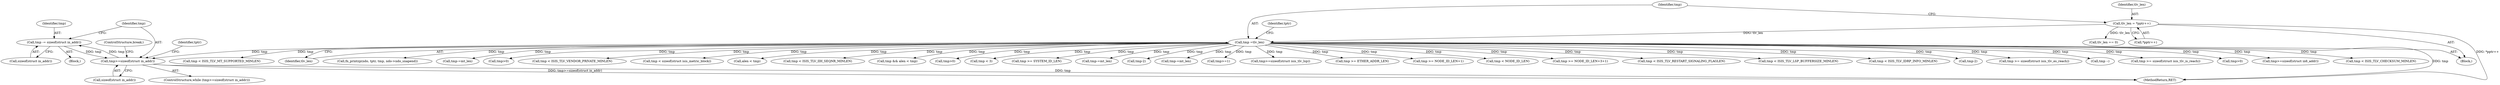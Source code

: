 digraph "0_tcpdump_3b32029db354cbc875127869d9b12a9addc75b50@API" {
"1002331" [label="(Call,tmp -= sizeof(struct in_addr))"];
"1002309" [label="(Call,tmp>=sizeof(struct in_addr))"];
"1001364" [label="(Call,tmp =tlv_len)"];
"1001359" [label="(Call,tlv_len = *pptr++)"];
"1002331" [label="(Call,tmp -= sizeof(struct in_addr))"];
"1002821" [label="(Call,tmp >= SYSTEM_ID_LEN)"];
"1002310" [label="(Identifier,tmp)"];
"1002335" [label="(ControlStructure,break;)"];
"1001361" [label="(Call,*pptr++)"];
"1001365" [label="(Identifier,tmp)"];
"1001856" [label="(Call,tmp-=mt_len)"];
"1002277" [label="(Call,tmp-2)"];
"1002316" [label="(Identifier,tptr)"];
"1001788" [label="(Call,tmp-=mt_len)"];
"1002075" [label="(Call,tmp>=1)"];
"1001359" [label="(Call,tlv_len = *pptr++)"];
"1002482" [label="(Call,tmp>=sizeof(struct isis_tlv_lsp))"];
"1001456" [label="(Call,tmp >= ETHER_ADDR_LEN)"];
"1001590" [label="(Call,tmp >= NODE_ID_LEN+1)"];
"1002353" [label="(Call,tmp < NODE_ID_LEN)"];
"1002332" [label="(Identifier,tmp)"];
"1002333" [label="(Call,sizeof(struct in_addr))"];
"1002309" [label="(Call,tmp>=sizeof(struct in_addr))"];
"1001617" [label="(Call,tmp >= NODE_ID_LEN+3+1)"];
"1002678" [label="(Call,tmp < ISIS_TLV_RESTART_SIGNALING_FLAGLEN)"];
"1002803" [label="(Call,tmp < ISIS_TLV_LSP_BUFFERSIZE_MINLEN)"];
"1002313" [label="(Block,)"];
"1001360" [label="(Identifier,tlv_len)"];
"1002749" [label="(Call,tmp < ISIS_TLV_IDRP_INFO_MINLEN)"];
"1003083" [label="(MethodReturn,RET)"];
"1002232" [label="(Call,tmp-2)"];
"1001387" [label="(Call,tlv_len == 0)"];
"1001704" [label="(Call,tmp >= sizeof(struct isis_tlv_es_reach))"];
"1001506" [label="(Call,tmp --)"];
"1001666" [label="(Call,tmp >= sizeof(struct isis_tlv_is_reach))"];
"1001749" [label="(Call,tmp>0)"];
"1001885" [label="(Call,tmp>=sizeof(struct in6_addr))"];
"1002556" [label="(Call,tmp < ISIS_TLV_CHECKSUM_MINLEN)"];
"1002637" [label="(Call,tmp < ISIS_TLV_MT_SUPPORTED_MINLEN)"];
"1002311" [label="(Call,sizeof(struct in_addr))"];
"1001366" [label="(Identifier,tlv_len)"];
"1002342" [label="(Call,fn_printzp(ndo, tptr, tmp, ndo->ndo_snapend))"];
"1001555" [label="(Call,tmp-=mt_len)"];
"1001364" [label="(Call,tmp =tlv_len)"];
"1002176" [label="(Call,tmp>0)"];
"1002960" [label="(Call,tmp < ISIS_TLV_VENDOR_PRIVATE_MINLEN)"];
"1002846" [label="(Call,tmp < sizeof(struct isis_metric_block))"];
"1002308" [label="(ControlStructure,while (tmp>=sizeof(struct in_addr)))"];
"1001368" [label="(Identifier,tptr)"];
"1002331" [label="(Call,tmp -= sizeof(struct in_addr))"];
"1001412" [label="(Call,alen < tmp)"];
"1002942" [label="(Call,tmp < ISIS_TLV_IIH_SEQNR_MINLEN)"];
"1001410" [label="(Call,tmp && alen < tmp)"];
"1001344" [label="(Block,)"];
"1001817" [label="(Call,tmp>0)"];
"1001487" [label="(Call,tmp < 3)"];
"1002331" -> "1002313"  [label="AST: "];
"1002331" -> "1002333"  [label="CFG: "];
"1002332" -> "1002331"  [label="AST: "];
"1002333" -> "1002331"  [label="AST: "];
"1002310" -> "1002331"  [label="CFG: "];
"1002331" -> "1002309"  [label="DDG: tmp"];
"1002309" -> "1002331"  [label="DDG: tmp"];
"1002309" -> "1002308"  [label="AST: "];
"1002309" -> "1002311"  [label="CFG: "];
"1002310" -> "1002309"  [label="AST: "];
"1002311" -> "1002309"  [label="AST: "];
"1002316" -> "1002309"  [label="CFG: "];
"1002335" -> "1002309"  [label="CFG: "];
"1002309" -> "1003083"  [label="DDG: tmp>=sizeof(struct in_addr)"];
"1002309" -> "1003083"  [label="DDG: tmp"];
"1001364" -> "1002309"  [label="DDG: tmp"];
"1001364" -> "1001344"  [label="AST: "];
"1001364" -> "1001366"  [label="CFG: "];
"1001365" -> "1001364"  [label="AST: "];
"1001366" -> "1001364"  [label="AST: "];
"1001368" -> "1001364"  [label="CFG: "];
"1001364" -> "1003083"  [label="DDG: tmp"];
"1001359" -> "1001364"  [label="DDG: tlv_len"];
"1001364" -> "1001410"  [label="DDG: tmp"];
"1001364" -> "1001412"  [label="DDG: tmp"];
"1001364" -> "1001456"  [label="DDG: tmp"];
"1001364" -> "1001487"  [label="DDG: tmp"];
"1001364" -> "1001506"  [label="DDG: tmp"];
"1001364" -> "1001555"  [label="DDG: tmp"];
"1001364" -> "1001590"  [label="DDG: tmp"];
"1001364" -> "1001617"  [label="DDG: tmp"];
"1001364" -> "1001666"  [label="DDG: tmp"];
"1001364" -> "1001704"  [label="DDG: tmp"];
"1001364" -> "1001749"  [label="DDG: tmp"];
"1001364" -> "1001788"  [label="DDG: tmp"];
"1001364" -> "1001817"  [label="DDG: tmp"];
"1001364" -> "1001856"  [label="DDG: tmp"];
"1001364" -> "1001885"  [label="DDG: tmp"];
"1001364" -> "1002075"  [label="DDG: tmp"];
"1001364" -> "1002176"  [label="DDG: tmp"];
"1001364" -> "1002232"  [label="DDG: tmp"];
"1001364" -> "1002277"  [label="DDG: tmp"];
"1001364" -> "1002342"  [label="DDG: tmp"];
"1001364" -> "1002353"  [label="DDG: tmp"];
"1001364" -> "1002482"  [label="DDG: tmp"];
"1001364" -> "1002556"  [label="DDG: tmp"];
"1001364" -> "1002637"  [label="DDG: tmp"];
"1001364" -> "1002678"  [label="DDG: tmp"];
"1001364" -> "1002749"  [label="DDG: tmp"];
"1001364" -> "1002803"  [label="DDG: tmp"];
"1001364" -> "1002821"  [label="DDG: tmp"];
"1001364" -> "1002846"  [label="DDG: tmp"];
"1001364" -> "1002942"  [label="DDG: tmp"];
"1001364" -> "1002960"  [label="DDG: tmp"];
"1001359" -> "1001344"  [label="AST: "];
"1001359" -> "1001361"  [label="CFG: "];
"1001360" -> "1001359"  [label="AST: "];
"1001361" -> "1001359"  [label="AST: "];
"1001365" -> "1001359"  [label="CFG: "];
"1001359" -> "1003083"  [label="DDG: *pptr++"];
"1001359" -> "1001387"  [label="DDG: tlv_len"];
}
